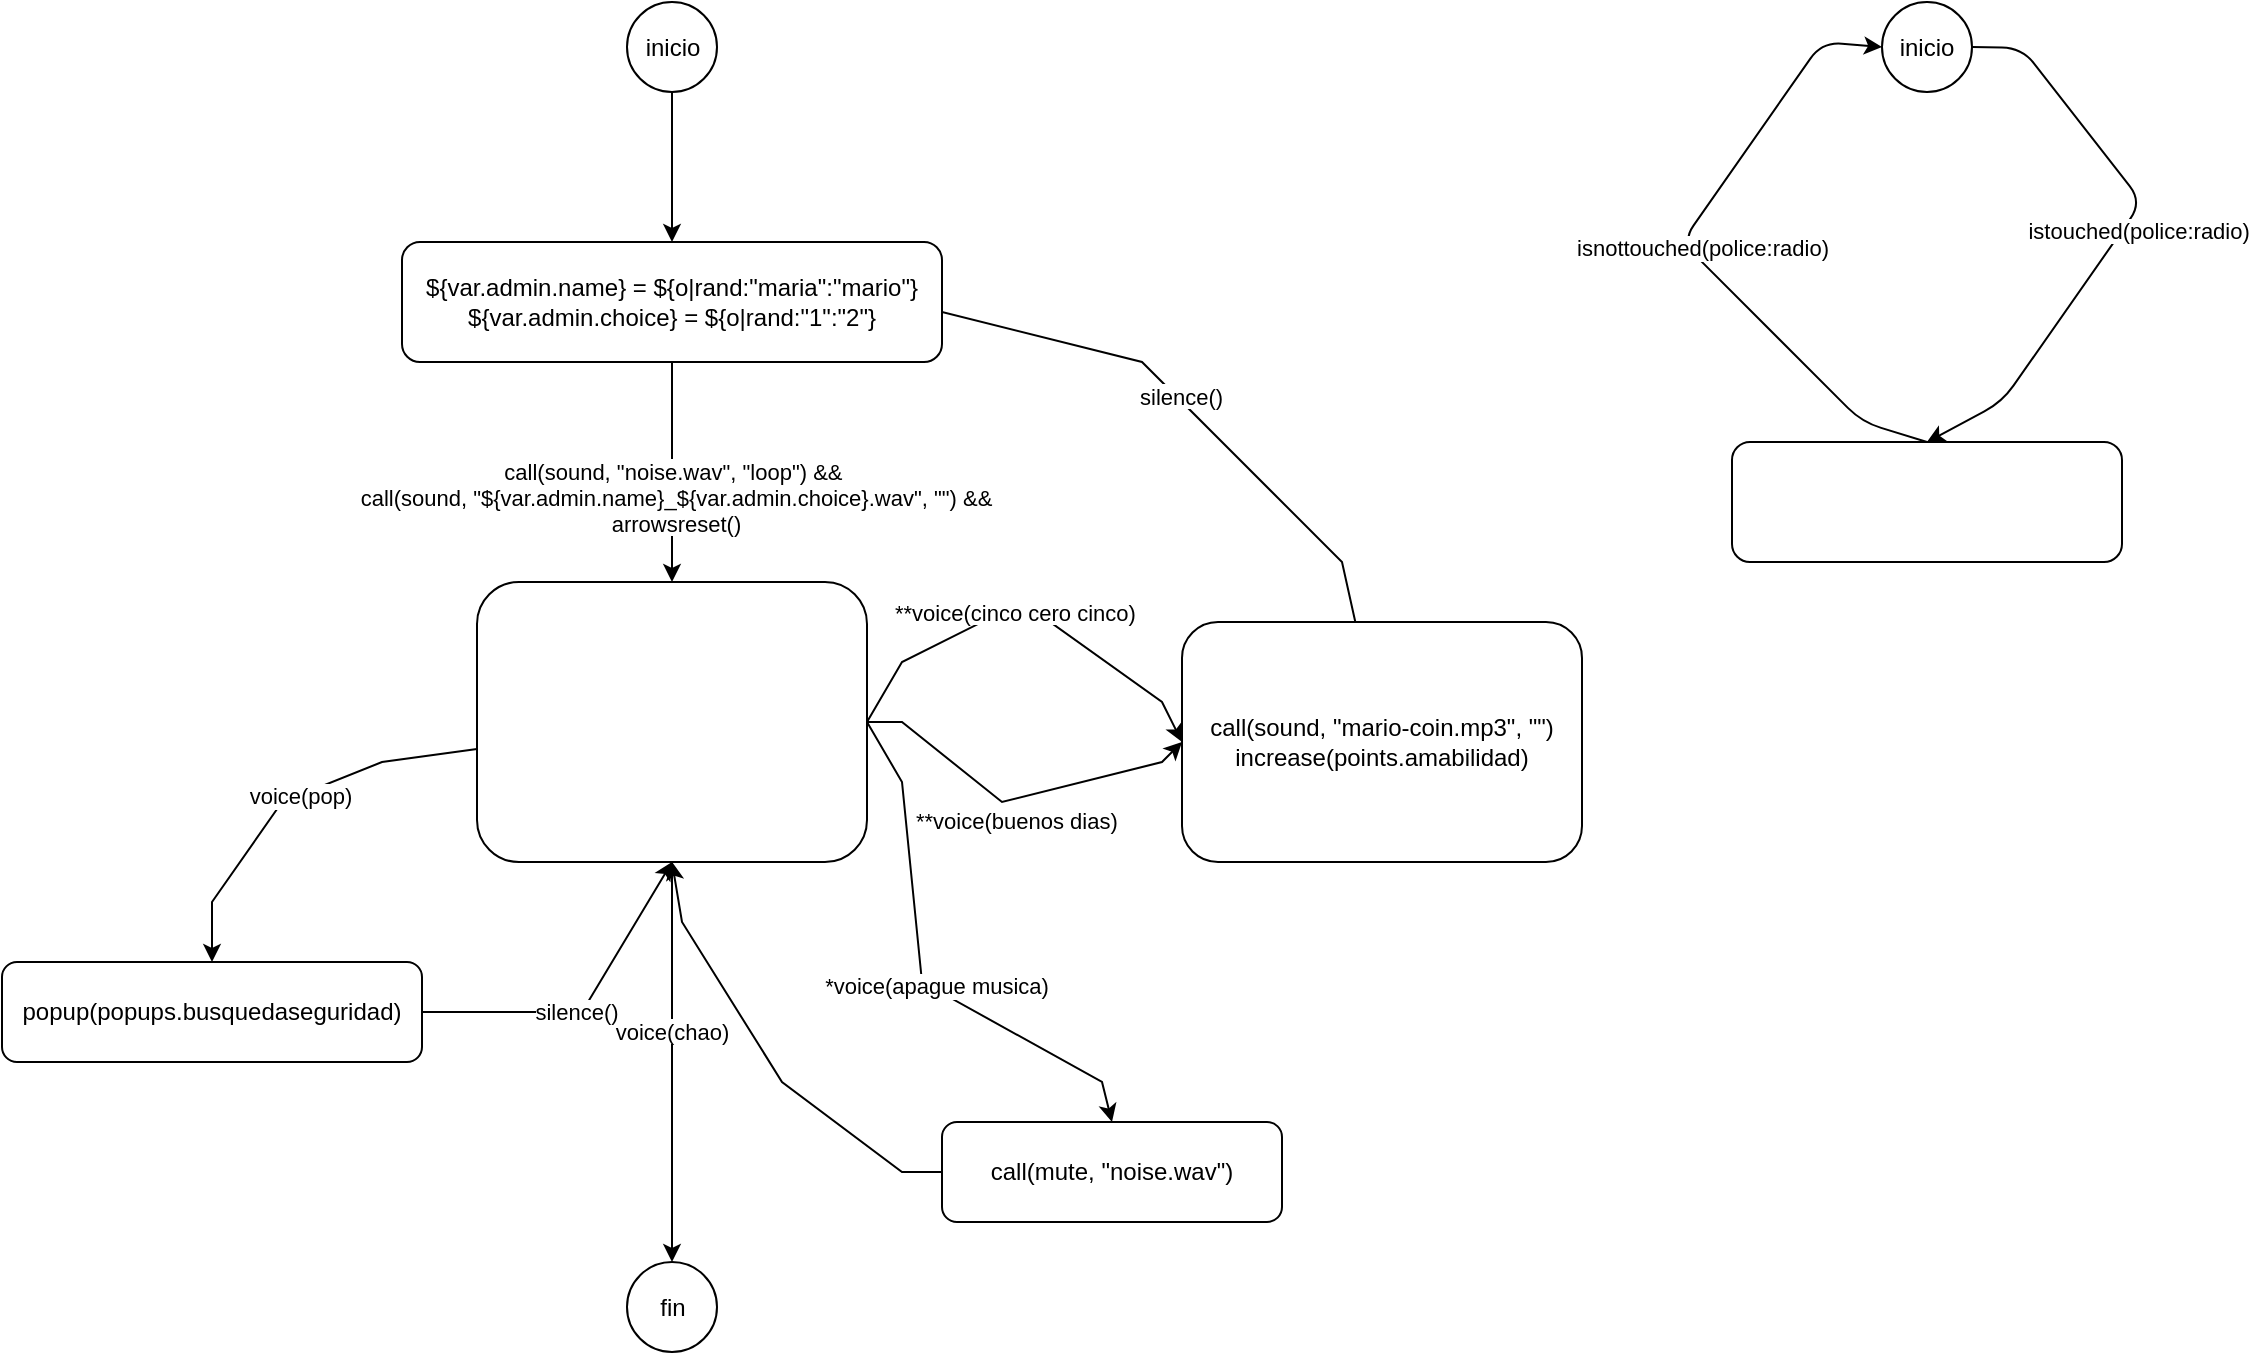 <mxfile>
    <diagram id="C5RBs43oDa-KdzZeNtuy" name="Page-1">
        <mxGraphModel dx="1765" dy="928" grid="1" gridSize="10" guides="1" tooltips="1" connect="1" arrows="1" fold="1" page="1" pageScale="1" pageWidth="827" pageHeight="1169" math="0" shadow="0">
            <root>
                <mxCell id="WIyWlLk6GJQsqaUBKTNV-0"/>
                <mxCell id="WIyWlLk6GJQsqaUBKTNV-1" parent="WIyWlLk6GJQsqaUBKTNV-0"/>
                <mxCell id="33" value="" style="edgeStyle=none;rounded=0;entryX=1;entryY=0.5;entryDx=0;entryDy=0;" parent="WIyWlLk6GJQsqaUBKTNV-1" source="WIyWlLk6GJQsqaUBKTNV-7" target="28" edge="1">
                    <mxGeometry relative="1" as="geometry">
                        <Array as="points">
                            <mxPoint x="750" y="350"/>
                            <mxPoint x="650" y="250"/>
                            <mxPoint x="530" y="220"/>
                        </Array>
                    </mxGeometry>
                </mxCell>
                <mxCell id="41" value="silence()" style="edgeLabel;align=center;verticalAlign=middle;resizable=0;points=[];" parent="33" vertex="1" connectable="0">
                    <mxGeometry x="-0.071" y="-2" relative="1" as="geometry">
                        <mxPoint as="offset"/>
                    </mxGeometry>
                </mxCell>
                <mxCell id="WIyWlLk6GJQsqaUBKTNV-7" value="call(sound, &quot;mario-coin.mp3&quot;, &quot;&quot;)&#10;increase(points.amabilidad)" style="rounded=1;whiteSpace=wrap;fontSize=12;glass=0;strokeWidth=1;shadow=0;" parent="WIyWlLk6GJQsqaUBKTNV-1" vertex="1">
                    <mxGeometry x="670" y="380" width="200" height="120" as="geometry"/>
                </mxCell>
                <mxCell id="29" value="" style="edgeStyle=none;rounded=0;" parent="WIyWlLk6GJQsqaUBKTNV-1" source="0" target="28" edge="1">
                    <mxGeometry relative="1" as="geometry"/>
                </mxCell>
                <mxCell id="0" value="inicio" style="ellipse;whiteSpace=wrap;aspect=fixed;" parent="WIyWlLk6GJQsqaUBKTNV-1" vertex="1">
                    <mxGeometry x="392.5" y="70" width="45" height="45" as="geometry"/>
                </mxCell>
                <mxCell id="37" value="" style="edgeStyle=none;rounded=0;exitX=1;exitY=0.5;exitDx=0;exitDy=0;entryX=0;entryY=0.5;entryDx=0;entryDy=0;" parent="WIyWlLk6GJQsqaUBKTNV-1" source="10" target="WIyWlLk6GJQsqaUBKTNV-7" edge="1">
                    <mxGeometry relative="1" as="geometry">
                        <Array as="points">
                            <mxPoint x="530" y="400"/>
                            <mxPoint x="590" y="370"/>
                            <mxPoint x="660" y="420"/>
                        </Array>
                    </mxGeometry>
                </mxCell>
                <mxCell id="38" value="**voice(cinco cero cinco)" style="edgeLabel;align=center;verticalAlign=middle;resizable=0;points=[];" parent="37" vertex="1" connectable="0">
                    <mxGeometry x="-0.275" y="1" relative="1" as="geometry">
                        <mxPoint x="20" y="-6" as="offset"/>
                    </mxGeometry>
                </mxCell>
                <mxCell id="39" value="" style="edgeStyle=none;rounded=0;exitX=1;exitY=0.5;exitDx=0;exitDy=0;entryX=0;entryY=0.5;entryDx=0;entryDy=0;" parent="WIyWlLk6GJQsqaUBKTNV-1" source="10" target="WIyWlLk6GJQsqaUBKTNV-7" edge="1">
                    <mxGeometry relative="1" as="geometry">
                        <Array as="points">
                            <mxPoint x="530" y="430"/>
                            <mxPoint x="580" y="470"/>
                            <mxPoint x="660" y="450"/>
                        </Array>
                    </mxGeometry>
                </mxCell>
                <mxCell id="40" value="**voice(buenos dias)" style="edgeLabel;align=center;verticalAlign=middle;resizable=0;points=[];" parent="39" vertex="1" connectable="0">
                    <mxGeometry x="0.119" y="-3" relative="1" as="geometry">
                        <mxPoint x="-11" y="10" as="offset"/>
                    </mxGeometry>
                </mxCell>
                <mxCell id="42" value="" style="edgeStyle=none;" parent="WIyWlLk6GJQsqaUBKTNV-1" source="10" target="11" edge="1">
                    <mxGeometry relative="1" as="geometry"/>
                </mxCell>
                <mxCell id="43" value="voice(chao)" style="edgeLabel;align=center;verticalAlign=middle;resizable=0;points=[];" parent="42" vertex="1" connectable="0">
                    <mxGeometry x="-0.16" relative="1" as="geometry">
                        <mxPoint as="offset"/>
                    </mxGeometry>
                </mxCell>
                <mxCell id="51" style="edgeStyle=none;html=0;entryX=0.5;entryY=0;entryDx=0;entryDy=0;exitX=1;exitY=0.5;exitDx=0;exitDy=0;rounded=0;arcSize=20;" parent="WIyWlLk6GJQsqaUBKTNV-1" source="10" target="50" edge="1">
                    <mxGeometry relative="1" as="geometry">
                        <Array as="points">
                            <mxPoint x="530" y="460"/>
                            <mxPoint x="540" y="560"/>
                            <mxPoint x="630" y="610"/>
                        </Array>
                    </mxGeometry>
                </mxCell>
                <mxCell id="53" value="*voice(apague musica)" style="edgeLabel;html=1;align=center;verticalAlign=middle;resizable=0;points=[];" parent="51" vertex="1" connectable="0">
                    <mxGeometry x="0.097" y="2" relative="1" as="geometry">
                        <mxPoint as="offset"/>
                    </mxGeometry>
                </mxCell>
                <mxCell id="64" style="edgeStyle=none;html=1;entryX=0.5;entryY=0;entryDx=0;entryDy=0;rounded=0;" parent="WIyWlLk6GJQsqaUBKTNV-1" source="10" target="63" edge="1">
                    <mxGeometry relative="1" as="geometry">
                        <Array as="points">
                            <mxPoint x="270" y="450"/>
                            <mxPoint x="220" y="470"/>
                            <mxPoint x="185" y="520"/>
                        </Array>
                    </mxGeometry>
                </mxCell>
                <mxCell id="65" value="voice(pop)" style="edgeLabel;html=1;align=center;verticalAlign=middle;resizable=0;points=[];" parent="64" vertex="1" connectable="0">
                    <mxGeometry x="-0.048" relative="1" as="geometry">
                        <mxPoint as="offset"/>
                    </mxGeometry>
                </mxCell>
                <mxCell id="10" value="" style="rounded=1;whiteSpace=wrap;" parent="WIyWlLk6GJQsqaUBKTNV-1" vertex="1">
                    <mxGeometry x="317.5" y="360" width="195" height="140" as="geometry"/>
                </mxCell>
                <mxCell id="11" value="fin" style="ellipse;whiteSpace=wrap;aspect=fixed;" parent="WIyWlLk6GJQsqaUBKTNV-1" vertex="1">
                    <mxGeometry x="392.5" y="700" width="45" height="45" as="geometry"/>
                </mxCell>
                <mxCell id="30" value="" style="edgeStyle=none;rounded=0;" parent="WIyWlLk6GJQsqaUBKTNV-1" source="28" target="10" edge="1">
                    <mxGeometry relative="1" as="geometry"/>
                </mxCell>
                <mxCell id="48" value="&lt;div style=&quot;color: rgb(212, 212, 212); background-color: rgb(30, 30, 30); font-family: &amp;quot;Droid Sans Mono&amp;quot;, &amp;quot;monospace&amp;quot;, monospace; font-size: 14px; line-height: 19px;&quot;&gt;&lt;br&gt;&lt;/div&gt;" style="edgeLabel;html=1;align=center;verticalAlign=middle;resizable=0;points=[];" parent="30" vertex="1" connectable="0">
                    <mxGeometry x="-0.342" y="-2" relative="1" as="geometry">
                        <mxPoint as="offset"/>
                    </mxGeometry>
                </mxCell>
                <mxCell id="49" value="call(sound, &quot;noise.wav&quot;, &quot;loop&quot;) &amp;&amp; &#10;call(sound, &quot;${var.admin.name}_${var.admin.choice}.wav&quot;, &quot;&quot;) &amp;&amp;&#10;arrowsreset()" style="edgeLabel;align=center;verticalAlign=middle;resizable=0;points=[];" parent="30" vertex="1" connectable="0">
                    <mxGeometry x="0.215" y="2" relative="1" as="geometry">
                        <mxPoint as="offset"/>
                    </mxGeometry>
                </mxCell>
                <mxCell id="28" value="${var.admin.name} = ${o|rand:&quot;maria&quot;:&quot;mario&quot;}&#10;${var.admin.choice} = ${o|rand:&quot;1&quot;:&quot;2&quot;}" style="rounded=1;whiteSpace=wrap;" parent="WIyWlLk6GJQsqaUBKTNV-1" vertex="1">
                    <mxGeometry x="280" y="190" width="270" height="60" as="geometry"/>
                </mxCell>
                <mxCell id="54" style="edgeStyle=none;html=0;entryX=0.5;entryY=1;entryDx=0;entryDy=0;exitX=0;exitY=0.5;exitDx=0;exitDy=0;rounded=0;" parent="WIyWlLk6GJQsqaUBKTNV-1" source="50" target="10" edge="1">
                    <mxGeometry relative="1" as="geometry">
                        <Array as="points">
                            <mxPoint x="530" y="655"/>
                            <mxPoint x="470" y="610"/>
                            <mxPoint x="420" y="530"/>
                        </Array>
                    </mxGeometry>
                </mxCell>
                <mxCell id="50" value="call(mute, &quot;noise.wav&quot;)" style="rounded=1;whiteSpace=wrap;" parent="WIyWlLk6GJQsqaUBKTNV-1" vertex="1">
                    <mxGeometry x="550" y="630" width="170" height="50" as="geometry"/>
                </mxCell>
                <mxCell id="58" value="" style="edgeStyle=none;entryX=0.5;entryY=0;entryDx=0;entryDy=0;exitX=1;exitY=0.5;exitDx=0;exitDy=0;" parent="WIyWlLk6GJQsqaUBKTNV-1" source="55" target="56" edge="1">
                    <mxGeometry relative="1" as="geometry">
                        <Array as="points">
                            <mxPoint x="1090" y="93"/>
                            <mxPoint x="1150" y="170"/>
                            <mxPoint x="1080" y="270"/>
                        </Array>
                    </mxGeometry>
                </mxCell>
                <mxCell id="59" value="istouched(police:radio)" style="edgeLabel;align=center;verticalAlign=middle;resizable=0;points=[];" parent="58" vertex="1" connectable="0">
                    <mxGeometry x="-0.245" relative="1" as="geometry">
                        <mxPoint x="7" y="25" as="offset"/>
                    </mxGeometry>
                </mxCell>
                <mxCell id="55" value="inicio" style="ellipse;whiteSpace=wrap;aspect=fixed;" parent="WIyWlLk6GJQsqaUBKTNV-1" vertex="1">
                    <mxGeometry x="1020" y="70" width="45" height="45" as="geometry"/>
                </mxCell>
                <mxCell id="60" value="" style="edgeStyle=none;entryX=0;entryY=0.5;entryDx=0;entryDy=0;exitX=0.5;exitY=0;exitDx=0;exitDy=0;" parent="WIyWlLk6GJQsqaUBKTNV-1" source="56" target="55" edge="1">
                    <mxGeometry relative="1" as="geometry">
                        <Array as="points">
                            <mxPoint x="1010" y="280"/>
                            <mxPoint x="920" y="190"/>
                            <mxPoint x="990" y="90"/>
                        </Array>
                    </mxGeometry>
                </mxCell>
                <mxCell id="62" value="isnottouched(police:radio)" style="edgeLabel;html=1;align=center;verticalAlign=middle;resizable=0;points=[];" parent="60" vertex="1" connectable="0">
                    <mxGeometry x="-0.026" y="-5" relative="1" as="geometry">
                        <mxPoint as="offset"/>
                    </mxGeometry>
                </mxCell>
                <mxCell id="56" value="" style="rounded=1;whiteSpace=wrap;" parent="WIyWlLk6GJQsqaUBKTNV-1" vertex="1">
                    <mxGeometry x="945" y="290" width="195" height="60" as="geometry"/>
                </mxCell>
                <mxCell id="66" style="edgeStyle=none;rounded=0;html=1;entryX=0.5;entryY=1;entryDx=0;entryDy=0;" parent="WIyWlLk6GJQsqaUBKTNV-1" source="63" target="10" edge="1">
                    <mxGeometry relative="1" as="geometry">
                        <Array as="points">
                            <mxPoint x="370" y="575"/>
                        </Array>
                    </mxGeometry>
                </mxCell>
                <mxCell id="67" value="silence()" style="edgeLabel;html=1;align=center;verticalAlign=middle;resizable=0;points=[];" parent="66" vertex="1" connectable="0">
                    <mxGeometry x="-0.079" relative="1" as="geometry">
                        <mxPoint as="offset"/>
                    </mxGeometry>
                </mxCell>
                <mxCell id="63" value="popup(popups.busquedaseguridad)" style="rounded=1;whiteSpace=wrap;" parent="WIyWlLk6GJQsqaUBKTNV-1" vertex="1">
                    <mxGeometry x="80" y="550" width="210" height="50" as="geometry"/>
                </mxCell>
            </root>
        </mxGraphModel>
    </diagram>
</mxfile>